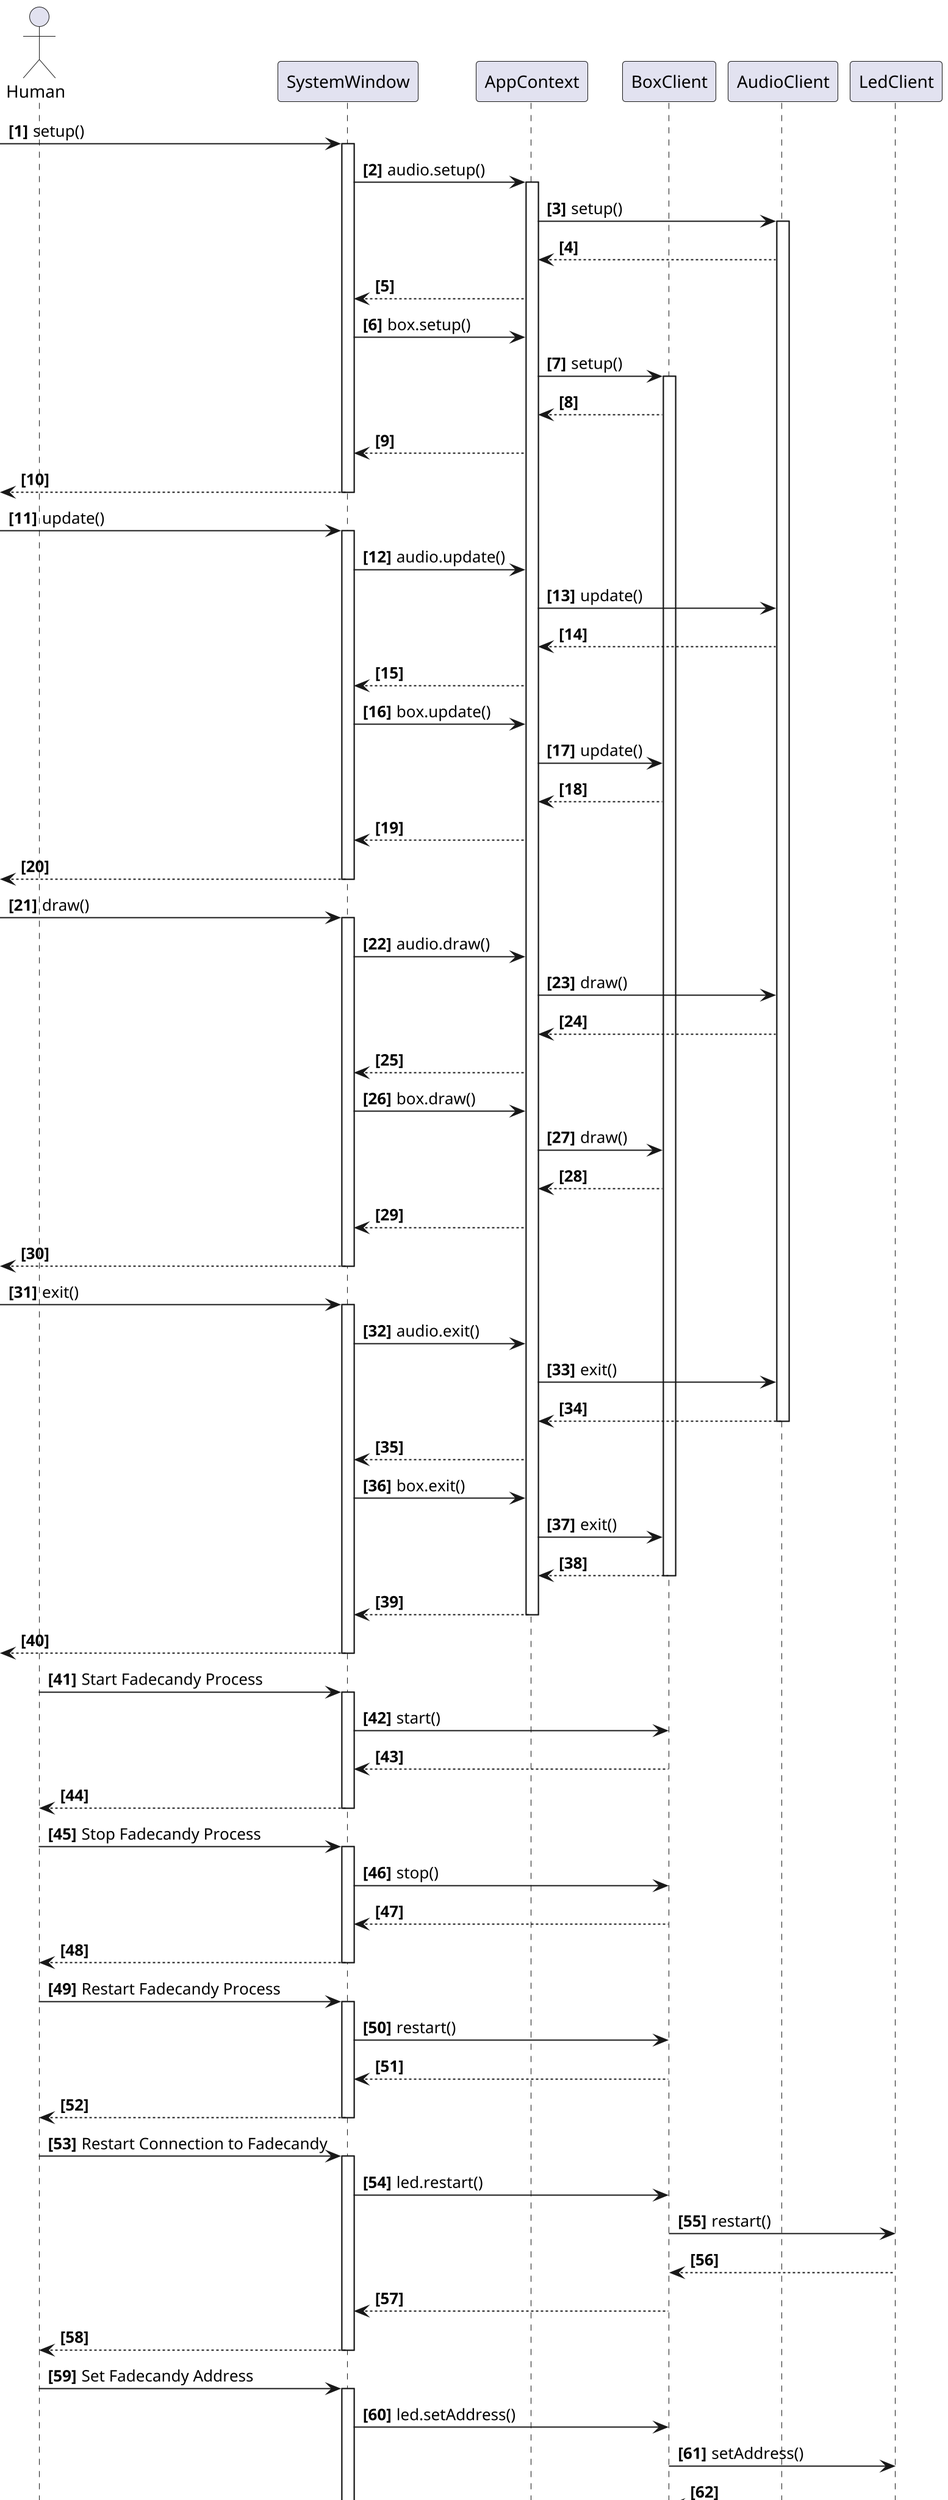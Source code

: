 @startuml SystemWindow
scale 2
autonumber "<b>[0]"

actor Human

participant SystemWindow

participant AppContext
participant BoxClient
participant AudioClient
participant LedClient


[-> SystemWindow : setup()
activate SystemWindow

SystemWindow -> AppContext : audio.setup()
activate AppContext
AppContext -> AudioClient : setup()
activate AudioClient
AppContext <-- AudioClient
SystemWindow <-- AppContext

SystemWindow -> AppContext : box.setup()
AppContext -> BoxClient : setup()
activate BoxClient
AppContext <-- BoxClient
SystemWindow <-- AppContext 

[<-- SystemWindow
deactivate SystemWindow

[-> SystemWindow : update()
    
activate SystemWindow

SystemWindow -> AppContext : audio.update()
AppContext -> AudioClient : update()
AppContext <-- AudioClient
SystemWindow <-- AppContext

SystemWindow -> AppContext : box.update()
AppContext -> BoxClient : update()
AppContext <-- BoxClient
SystemWindow <-- AppContext

[<-- SystemWindow
deactivate SystemWindow

[-> SystemWindow : draw()
activate SystemWindow

SystemWindow -> AppContext : audio.draw()
AppContext -> AudioClient : draw()
AppContext <-- AudioClient
SystemWindow <-- AppContext

SystemWindow -> AppContext : box.draw()
AppContext -> BoxClient : draw()

AppContext <-- BoxClient
SystemWindow <-- AppContext

[<-- SystemWindow
deactivate SystemWindow

[-> SystemWindow : exit()
activate SystemWindow
SystemWindow -> AppContext : audio.exit()
AppContext -> AudioClient : exit()
AppContext <-- AudioClient
deactivate AudioClient
SystemWindow <-- AppContext

SystemWindow -> AppContext : box.exit()
AppContext -> BoxClient : exit()
AppContext <-- BoxClient
deactivate BoxClient
SystemWindow <-- AppContext
deactivate AppContext
[<-- SystemWindow
deactivate SystemWindow

Human -> SystemWindow : Start Fadecandy Process
activate SystemWindow
SystemWindow -> BoxClient : start()
SystemWindow <-- BoxClient
Human <-- SystemWindow
deactivate SystemWindow

Human -> SystemWindow : Stop Fadecandy Process
activate SystemWindow
SystemWindow -> BoxClient : stop()
SystemWindow <-- BoxClient
Human <-- SystemWindow
deactivate SystemWindow

Human -> SystemWindow : Restart Fadecandy Process
activate SystemWindow
SystemWindow -> BoxClient : restart()
SystemWindow <-- BoxClient
Human <-- SystemWindow
deactivate SystemWindow

Human -> SystemWindow : Restart Connection to Fadecandy
activate SystemWindow
SystemWindow -> BoxClient : led.restart()
BoxClient -> LedClient : restart()
BoxClient <-- LedClient
SystemWindow <-- BoxClient
Human <-- SystemWindow
deactivate SystemWindow

Human -> SystemWindow : Set Fadecandy Address
activate SystemWindow
SystemWindow -> BoxClient : led.setAddress()
BoxClient -> LedClient : setAddress()
BoxClient <-- LedClient
SystemWindow <-- BoxClient
Human <-- SystemWindow
deactivate SystemWindow


@enduml